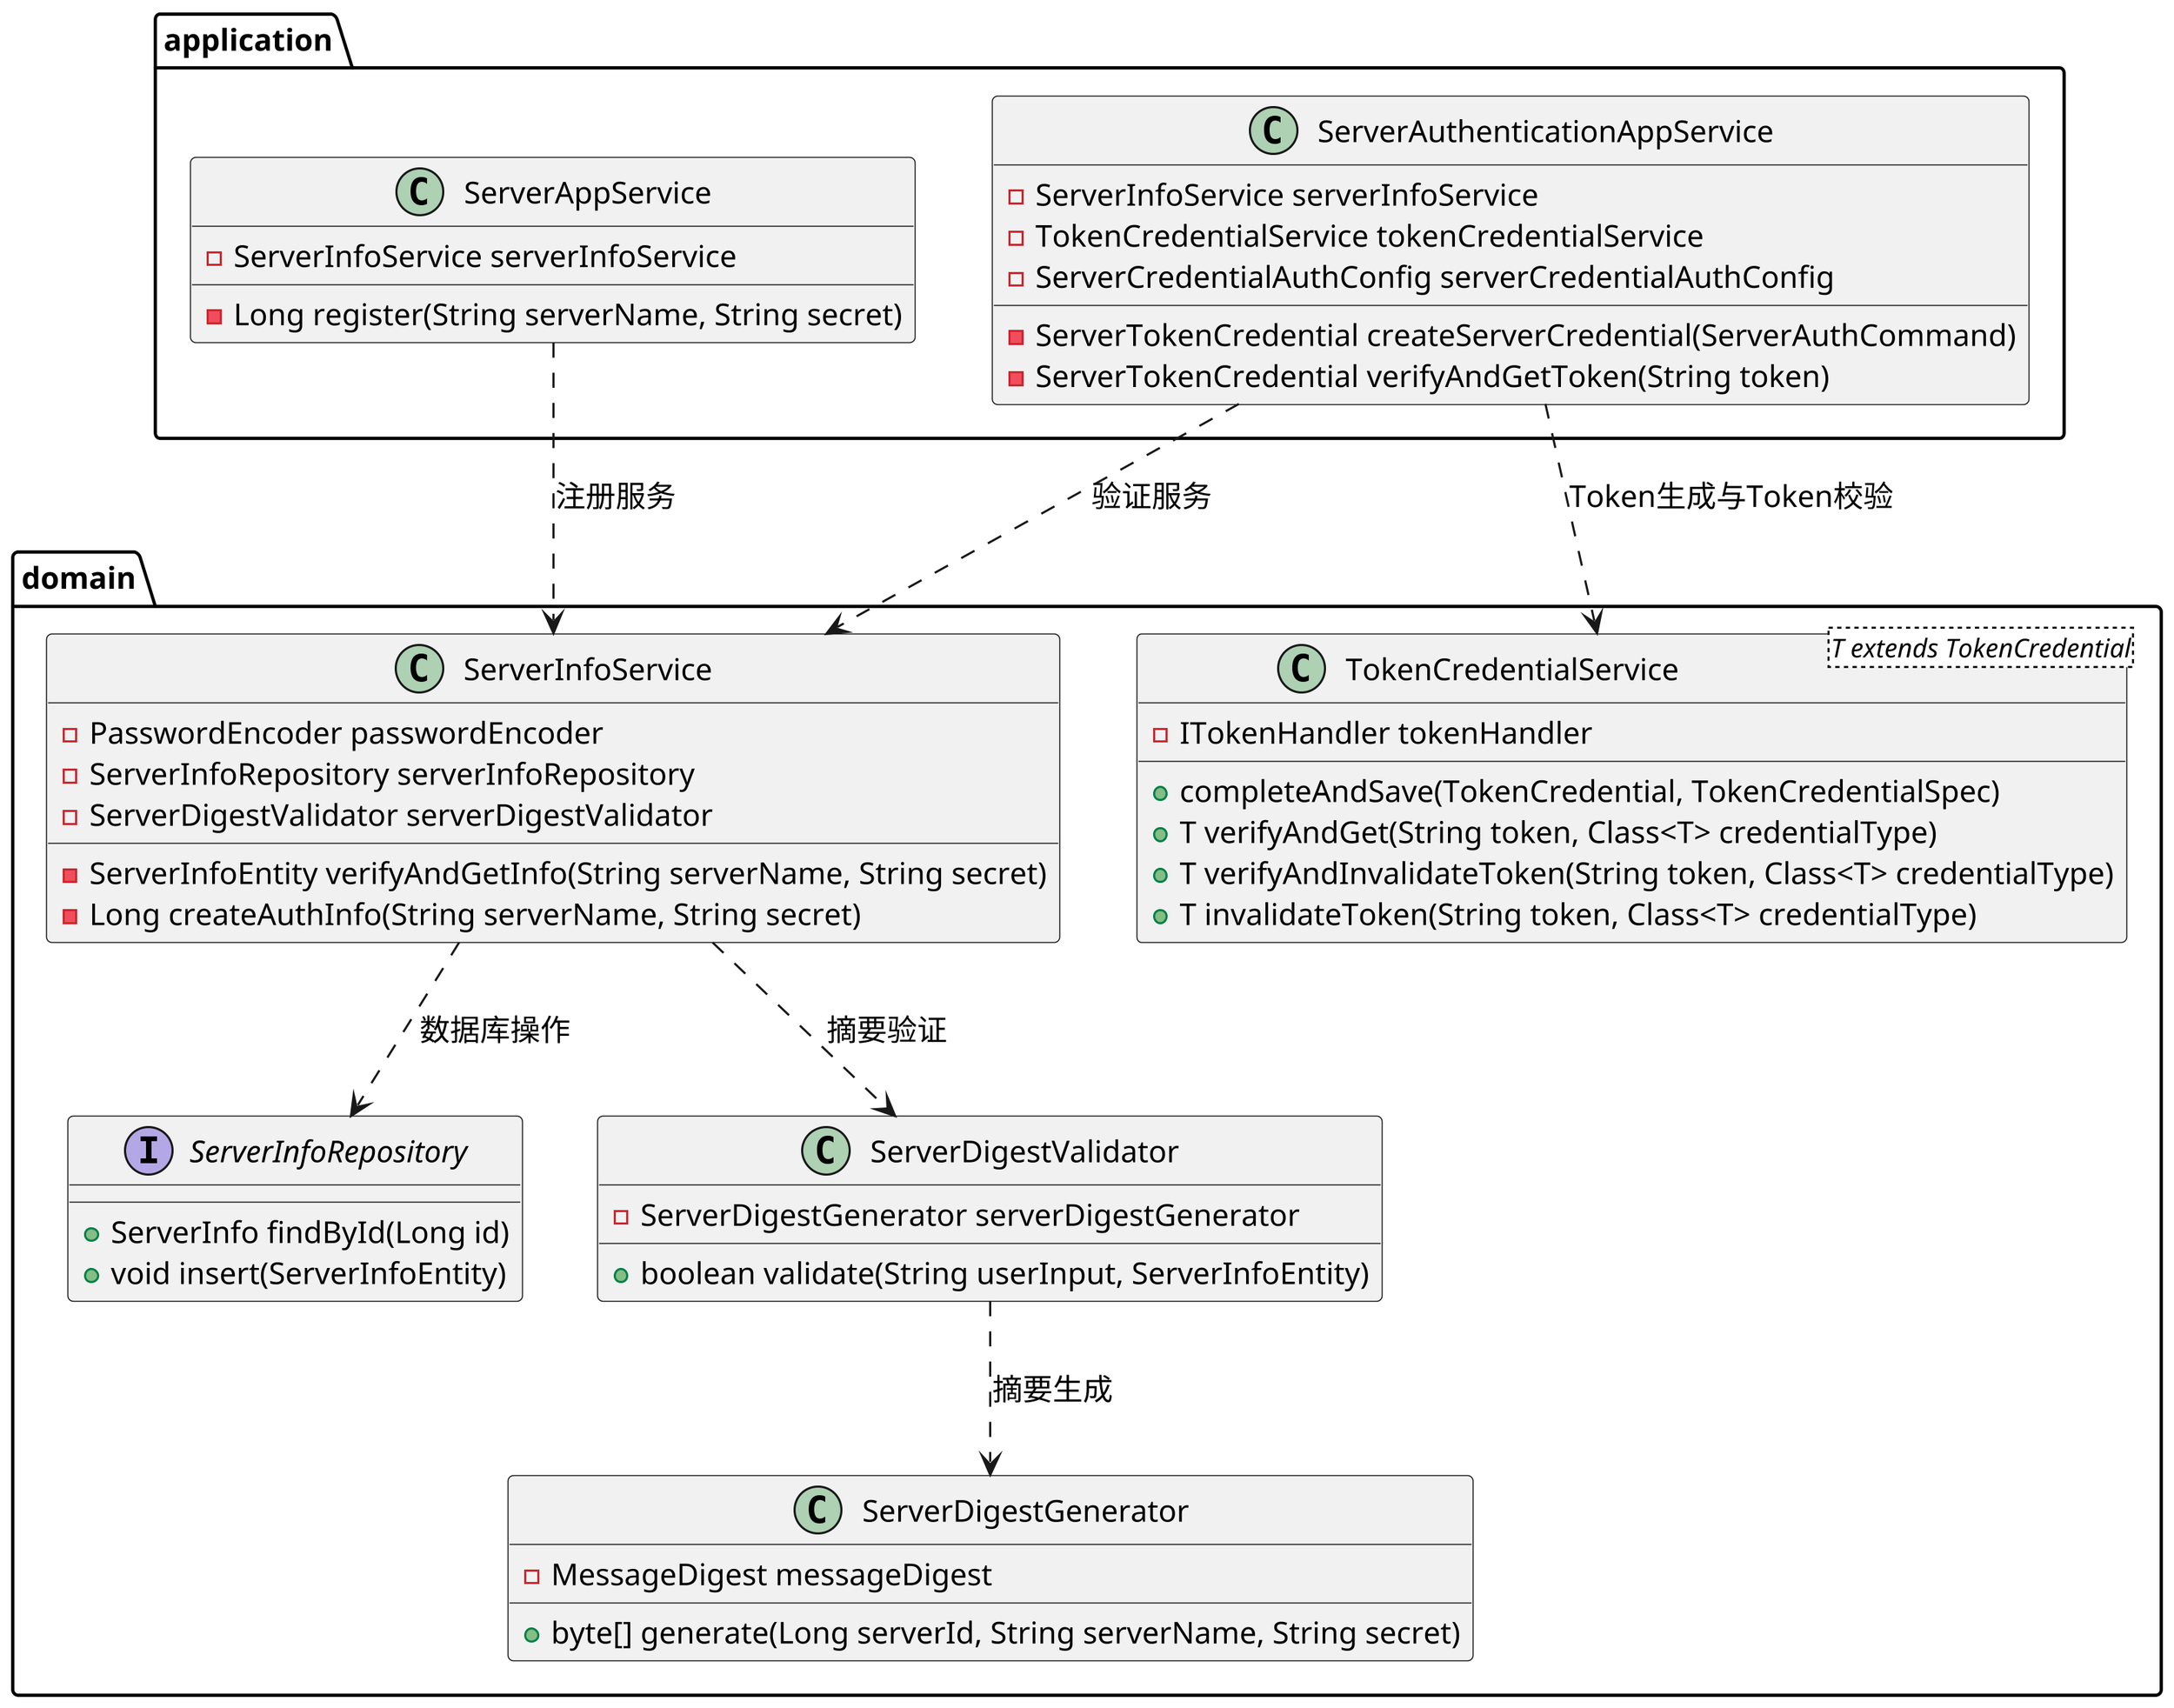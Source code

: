 @startuml
'https://plantuml.com/class-diagram
skinparam shadowing false
skinparam defaultFontName xfonts-wqy
skinparam dpi 300
skinparam activity  {
    DiamondFontSize 14
    ArrowFontSize 14
    FontSize 14
}

package application {
    class ServerAuthenticationAppService {
        - ServerInfoService serverInfoService
        - TokenCredentialService tokenCredentialService
        - ServerCredentialAuthConfig serverCredentialAuthConfig
        - ServerTokenCredential createServerCredential(ServerAuthCommand)
        - ServerTokenCredential verifyAndGetToken(String token)
    }
    class ServerAppService {
        - ServerInfoService serverInfoService
        - Long register(String serverName, String secret)
    }
}

package domain {
    class TokenCredentialService<T extends TokenCredential> {
        - ITokenHandler tokenHandler
        + completeAndSave(TokenCredential, TokenCredentialSpec)
        + T verifyAndGet(String token, Class<T> credentialType)
        + T verifyAndInvalidateToken(String token, Class<T> credentialType)
        + T invalidateToken(String token, Class<T> credentialType)
    }
    class ServerInfoService {
        - PasswordEncoder passwordEncoder
        - ServerInfoRepository serverInfoRepository
        - ServerDigestValidator serverDigestValidator
        - ServerInfoEntity verifyAndGetInfo(String serverName, String secret)
        - Long createAuthInfo(String serverName, String secret)
    }
    interface ServerInfoRepository {
        + ServerInfo findById(Long id)
        + void insert(ServerInfoEntity)
    }
    class ServerDigestValidator {
        - ServerDigestGenerator serverDigestGenerator
        + boolean validate(String userInput, ServerInfoEntity)
    }

    class ServerDigestGenerator {
        - MessageDigest messageDigest
        + byte[] generate(Long serverId, String serverName, String secret)
    }
}
ServerAuthenticationAppService ..> TokenCredentialService: Token生成与Token校验
ServerAppService .> ServerInfoService: 注册服务
ServerAuthenticationAppService .> ServerInfoService: 验证服务

ServerInfoService ..> ServerInfoRepository: 数据库操作
ServerInfoService ..> ServerDigestValidator: 摘要验证
ServerDigestValidator ..> ServerDigestGenerator: 摘要生成


@enduml
